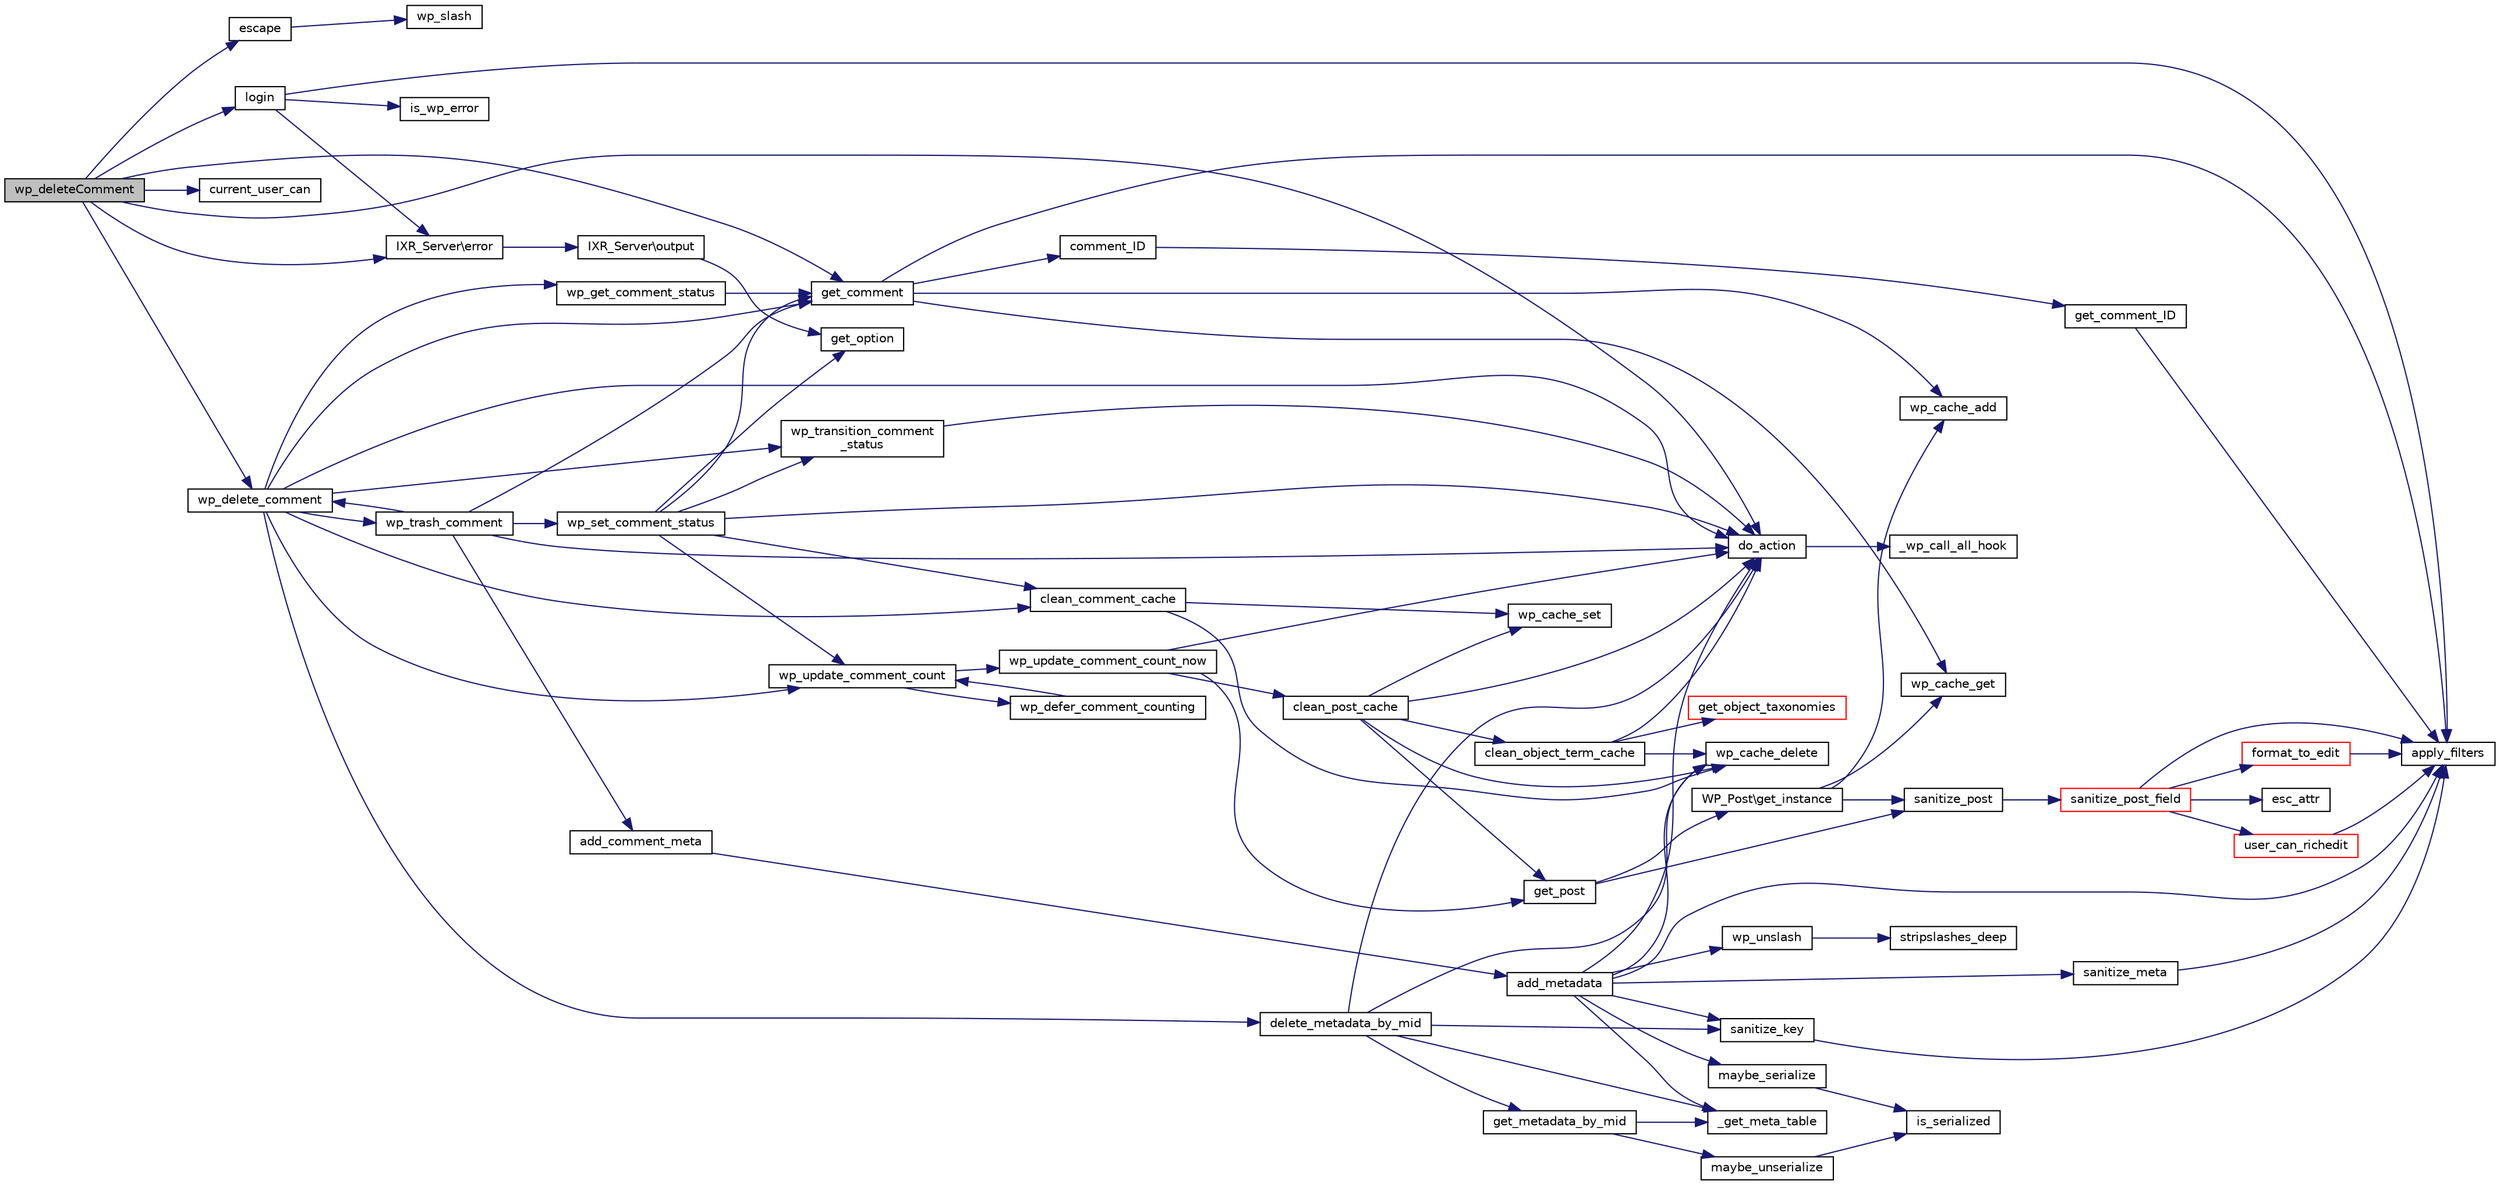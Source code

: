 digraph "wp_deleteComment"
{
  edge [fontname="Helvetica",fontsize="10",labelfontname="Helvetica",labelfontsize="10"];
  node [fontname="Helvetica",fontsize="10",shape=record];
  rankdir="LR";
  Node1 [label="wp_deleteComment",height=0.2,width=0.4,color="black", fillcolor="grey75", style="filled", fontcolor="black"];
  Node1 -> Node2 [color="midnightblue",fontsize="10",style="solid",fontname="Helvetica"];
  Node2 [label="escape",height=0.2,width=0.4,color="black", fillcolor="white", style="filled",URL="$classwp__xmlrpc__server.html#a63816d507f93588425abb61186129cc7"];
  Node2 -> Node3 [color="midnightblue",fontsize="10",style="solid",fontname="Helvetica"];
  Node3 [label="wp_slash",height=0.2,width=0.4,color="black", fillcolor="white", style="filled",URL="$formatting_8php.html#aa5eab0fce35c72689998f801b8fc7dfe"];
  Node1 -> Node4 [color="midnightblue",fontsize="10",style="solid",fontname="Helvetica"];
  Node4 [label="login",height=0.2,width=0.4,color="black", fillcolor="white", style="filled",URL="$classwp__xmlrpc__server.html#ad870c94a5775868891f6c50b9818d627"];
  Node4 -> Node5 [color="midnightblue",fontsize="10",style="solid",fontname="Helvetica"];
  Node5 [label="apply_filters",height=0.2,width=0.4,color="black", fillcolor="white", style="filled",URL="$load-scripts_8php.html#a54639394aa645a2277ea41f3cbd23247"];
  Node4 -> Node6 [color="midnightblue",fontsize="10",style="solid",fontname="Helvetica"];
  Node6 [label="IXR_Server\\error",height=0.2,width=0.4,color="black", fillcolor="white", style="filled",URL="$class_i_x_r___server.html#ab1bf1e04adffd0d87191b7234a18295c"];
  Node6 -> Node7 [color="midnightblue",fontsize="10",style="solid",fontname="Helvetica"];
  Node7 [label="IXR_Server\\output",height=0.2,width=0.4,color="black", fillcolor="white", style="filled",URL="$class_i_x_r___server.html#ab0ea2cdad4a5c3a60042c570e971329c"];
  Node7 -> Node8 [color="midnightblue",fontsize="10",style="solid",fontname="Helvetica"];
  Node8 [label="get_option",height=0.2,width=0.4,color="black", fillcolor="white", style="filled",URL="$load-scripts_8php.html#aaf1220eff85fdd291725eabf743b2ed3"];
  Node4 -> Node9 [color="midnightblue",fontsize="10",style="solid",fontname="Helvetica"];
  Node9 [label="is_wp_error",height=0.2,width=0.4,color="black", fillcolor="white", style="filled",URL="$class-wp-error_8php.html#a741b5ec807dbba8d2a0851e32e7d926c"];
  Node1 -> Node6 [color="midnightblue",fontsize="10",style="solid",fontname="Helvetica"];
  Node1 -> Node10 [color="midnightblue",fontsize="10",style="solid",fontname="Helvetica"];
  Node10 [label="current_user_can",height=0.2,width=0.4,color="black", fillcolor="white", style="filled",URL="$capabilities_8php.html#a3cea61656956bc24826e04276a5847fc"];
  Node1 -> Node11 [color="midnightblue",fontsize="10",style="solid",fontname="Helvetica"];
  Node11 [label="get_comment",height=0.2,width=0.4,color="black", fillcolor="white", style="filled",URL="$wp-includes_2comment_8php.html#abe85f29f5a3cb5cb574d8a87854cfb7a"];
  Node11 -> Node12 [color="midnightblue",fontsize="10",style="solid",fontname="Helvetica"];
  Node12 [label="wp_cache_add",height=0.2,width=0.4,color="black", fillcolor="white", style="filled",URL="$cache_8php.html#ac8a445bf911474acff976c696058ec1a"];
  Node11 -> Node13 [color="midnightblue",fontsize="10",style="solid",fontname="Helvetica"];
  Node13 [label="comment_ID",height=0.2,width=0.4,color="black", fillcolor="white", style="filled",URL="$comment-template_8php.html#a92a674efb6e1e3c620870fcb8159243f"];
  Node13 -> Node14 [color="midnightblue",fontsize="10",style="solid",fontname="Helvetica"];
  Node14 [label="get_comment_ID",height=0.2,width=0.4,color="black", fillcolor="white", style="filled",URL="$comment-template_8php.html#ac88ff553e31f2c6f0852b4aef68a189d"];
  Node14 -> Node5 [color="midnightblue",fontsize="10",style="solid",fontname="Helvetica"];
  Node11 -> Node15 [color="midnightblue",fontsize="10",style="solid",fontname="Helvetica"];
  Node15 [label="wp_cache_get",height=0.2,width=0.4,color="black", fillcolor="white", style="filled",URL="$cache_8php.html#a52d28494b9cb573cc6e70fb1443bc0d9"];
  Node11 -> Node5 [color="midnightblue",fontsize="10",style="solid",fontname="Helvetica"];
  Node1 -> Node16 [color="midnightblue",fontsize="10",style="solid",fontname="Helvetica"];
  Node16 [label="do_action",height=0.2,width=0.4,color="black", fillcolor="white", style="filled",URL="$wp-includes_2plugin_8php.html#aed75045b0b4572e55462b37b063a77cc"];
  Node16 -> Node17 [color="midnightblue",fontsize="10",style="solid",fontname="Helvetica"];
  Node17 [label="_wp_call_all_hook",height=0.2,width=0.4,color="black", fillcolor="white", style="filled",URL="$wp-includes_2plugin_8php.html#af891e88ab346a2da31111facfcf6b2cf"];
  Node1 -> Node18 [color="midnightblue",fontsize="10",style="solid",fontname="Helvetica"];
  Node18 [label="wp_delete_comment",height=0.2,width=0.4,color="black", fillcolor="white", style="filled",URL="$wp-includes_2comment_8php.html#a7754633416dca78a36ef5b4722e654b5"];
  Node18 -> Node11 [color="midnightblue",fontsize="10",style="solid",fontname="Helvetica"];
  Node18 -> Node19 [color="midnightblue",fontsize="10",style="solid",fontname="Helvetica"];
  Node19 [label="wp_get_comment_status",height=0.2,width=0.4,color="black", fillcolor="white", style="filled",URL="$wp-includes_2comment_8php.html#ad1516694f994fb605a8aa218ac0fafcf"];
  Node19 -> Node11 [color="midnightblue",fontsize="10",style="solid",fontname="Helvetica"];
  Node18 -> Node20 [color="midnightblue",fontsize="10",style="solid",fontname="Helvetica"];
  Node20 [label="wp_trash_comment",height=0.2,width=0.4,color="black", fillcolor="white", style="filled",URL="$wp-includes_2comment_8php.html#aea1c4f43ccdafd6389e3188637844128"];
  Node20 -> Node18 [color="midnightblue",fontsize="10",style="solid",fontname="Helvetica"];
  Node20 -> Node11 [color="midnightblue",fontsize="10",style="solid",fontname="Helvetica"];
  Node20 -> Node16 [color="midnightblue",fontsize="10",style="solid",fontname="Helvetica"];
  Node20 -> Node21 [color="midnightblue",fontsize="10",style="solid",fontname="Helvetica"];
  Node21 [label="wp_set_comment_status",height=0.2,width=0.4,color="black", fillcolor="white", style="filled",URL="$wp-includes_2comment_8php.html#afe01dce5c3f3e7d1f4586252df709e08"];
  Node21 -> Node8 [color="midnightblue",fontsize="10",style="solid",fontname="Helvetica"];
  Node21 -> Node11 [color="midnightblue",fontsize="10",style="solid",fontname="Helvetica"];
  Node21 -> Node22 [color="midnightblue",fontsize="10",style="solid",fontname="Helvetica"];
  Node22 [label="clean_comment_cache",height=0.2,width=0.4,color="black", fillcolor="white", style="filled",URL="$wp-includes_2comment_8php.html#ab5d7b3e35d90cf43027cb2cec33dc300"];
  Node22 -> Node23 [color="midnightblue",fontsize="10",style="solid",fontname="Helvetica"];
  Node23 [label="wp_cache_delete",height=0.2,width=0.4,color="black", fillcolor="white", style="filled",URL="$cache_8php.html#a5051b30effe4731d830d0a838121b867"];
  Node22 -> Node24 [color="midnightblue",fontsize="10",style="solid",fontname="Helvetica"];
  Node24 [label="wp_cache_set",height=0.2,width=0.4,color="black", fillcolor="white", style="filled",URL="$cache_8php.html#a6bee95fa01e871fb41c0f8b5fef71265"];
  Node21 -> Node16 [color="midnightblue",fontsize="10",style="solid",fontname="Helvetica"];
  Node21 -> Node25 [color="midnightblue",fontsize="10",style="solid",fontname="Helvetica"];
  Node25 [label="wp_transition_comment\l_status",height=0.2,width=0.4,color="black", fillcolor="white", style="filled",URL="$wp-includes_2comment_8php.html#a3dc2b81439f980ad1a35650a178674bb"];
  Node25 -> Node16 [color="midnightblue",fontsize="10",style="solid",fontname="Helvetica"];
  Node21 -> Node26 [color="midnightblue",fontsize="10",style="solid",fontname="Helvetica"];
  Node26 [label="wp_update_comment_count",height=0.2,width=0.4,color="black", fillcolor="white", style="filled",URL="$wp-includes_2comment_8php.html#a84076da5c19040d5cbf61625d44fdf31"];
  Node26 -> Node27 [color="midnightblue",fontsize="10",style="solid",fontname="Helvetica"];
  Node27 [label="wp_update_comment_count_now",height=0.2,width=0.4,color="black", fillcolor="white", style="filled",URL="$wp-includes_2comment_8php.html#ad53f91bed7930d17e2c11050ed87b9e3"];
  Node27 -> Node28 [color="midnightblue",fontsize="10",style="solid",fontname="Helvetica"];
  Node28 [label="get_post",height=0.2,width=0.4,color="black", fillcolor="white", style="filled",URL="$wp-includes_2post_8php.html#a39e30b5bbefa3b21d828591673150b89"];
  Node28 -> Node29 [color="midnightblue",fontsize="10",style="solid",fontname="Helvetica"];
  Node29 [label="sanitize_post",height=0.2,width=0.4,color="black", fillcolor="white", style="filled",URL="$wp-includes_2post_8php.html#a8eebee8e7e751c84f75b5d4da365438c"];
  Node29 -> Node30 [color="midnightblue",fontsize="10",style="solid",fontname="Helvetica"];
  Node30 [label="sanitize_post_field",height=0.2,width=0.4,color="red", fillcolor="white", style="filled",URL="$wp-includes_2post_8php.html#addfb1c1acdc2e6b318105d1ebb537ce8"];
  Node30 -> Node5 [color="midnightblue",fontsize="10",style="solid",fontname="Helvetica"];
  Node30 -> Node31 [color="midnightblue",fontsize="10",style="solid",fontname="Helvetica"];
  Node31 [label="format_to_edit",height=0.2,width=0.4,color="red", fillcolor="white", style="filled",URL="$formatting_8php.html#ab9c822878e20c6d12f6676e419164c10"];
  Node31 -> Node5 [color="midnightblue",fontsize="10",style="solid",fontname="Helvetica"];
  Node30 -> Node32 [color="midnightblue",fontsize="10",style="solid",fontname="Helvetica"];
  Node32 [label="user_can_richedit",height=0.2,width=0.4,color="red", fillcolor="white", style="filled",URL="$general-template_8php.html#abc7e66f079ed375f85bb40888057a3b1"];
  Node32 -> Node5 [color="midnightblue",fontsize="10",style="solid",fontname="Helvetica"];
  Node30 -> Node33 [color="midnightblue",fontsize="10",style="solid",fontname="Helvetica"];
  Node33 [label="esc_attr",height=0.2,width=0.4,color="black", fillcolor="white", style="filled",URL="$load-scripts_8php.html#a0cf0f358a47f49ebdba78be2ed10a41c"];
  Node28 -> Node34 [color="midnightblue",fontsize="10",style="solid",fontname="Helvetica"];
  Node34 [label="WP_Post\\get_instance",height=0.2,width=0.4,color="black", fillcolor="white", style="filled",URL="$class_w_p___post.html#aaa48c3381efbd06826faee0b4cd5ba36"];
  Node34 -> Node15 [color="midnightblue",fontsize="10",style="solid",fontname="Helvetica"];
  Node34 -> Node29 [color="midnightblue",fontsize="10",style="solid",fontname="Helvetica"];
  Node34 -> Node12 [color="midnightblue",fontsize="10",style="solid",fontname="Helvetica"];
  Node27 -> Node35 [color="midnightblue",fontsize="10",style="solid",fontname="Helvetica"];
  Node35 [label="clean_post_cache",height=0.2,width=0.4,color="black", fillcolor="white", style="filled",URL="$wp-includes_2post_8php.html#ad7ce8863b0c3c4b610ac6ae8d0b8121f"];
  Node35 -> Node28 [color="midnightblue",fontsize="10",style="solid",fontname="Helvetica"];
  Node35 -> Node23 [color="midnightblue",fontsize="10",style="solid",fontname="Helvetica"];
  Node35 -> Node36 [color="midnightblue",fontsize="10",style="solid",fontname="Helvetica"];
  Node36 [label="clean_object_term_cache",height=0.2,width=0.4,color="black", fillcolor="white", style="filled",URL="$wp-includes_2taxonomy_8php.html#ab018538c65d390d81d99166fa2f7c2e8"];
  Node36 -> Node37 [color="midnightblue",fontsize="10",style="solid",fontname="Helvetica"];
  Node37 [label="get_object_taxonomies",height=0.2,width=0.4,color="red", fillcolor="white", style="filled",URL="$wp-includes_2taxonomy_8php.html#aa3b28f1e1a36d4a0eed9202f6ef2f458"];
  Node36 -> Node23 [color="midnightblue",fontsize="10",style="solid",fontname="Helvetica"];
  Node36 -> Node16 [color="midnightblue",fontsize="10",style="solid",fontname="Helvetica"];
  Node35 -> Node16 [color="midnightblue",fontsize="10",style="solid",fontname="Helvetica"];
  Node35 -> Node24 [color="midnightblue",fontsize="10",style="solid",fontname="Helvetica"];
  Node27 -> Node16 [color="midnightblue",fontsize="10",style="solid",fontname="Helvetica"];
  Node26 -> Node38 [color="midnightblue",fontsize="10",style="solid",fontname="Helvetica"];
  Node38 [label="wp_defer_comment_counting",height=0.2,width=0.4,color="black", fillcolor="white", style="filled",URL="$wp-includes_2comment_8php.html#ad7b1d12cc2c02f9d9e8eb8ae993c2615"];
  Node38 -> Node26 [color="midnightblue",fontsize="10",style="solid",fontname="Helvetica"];
  Node20 -> Node39 [color="midnightblue",fontsize="10",style="solid",fontname="Helvetica"];
  Node39 [label="add_comment_meta",height=0.2,width=0.4,color="black", fillcolor="white", style="filled",URL="$wp-includes_2comment_8php.html#a2d67acfdbeffb29e8c2bd110e147af10"];
  Node39 -> Node40 [color="midnightblue",fontsize="10",style="solid",fontname="Helvetica"];
  Node40 [label="add_metadata",height=0.2,width=0.4,color="black", fillcolor="white", style="filled",URL="$meta_8php.html#ab5557d6589219e8cf8fd8eddb172172a"];
  Node40 -> Node41 [color="midnightblue",fontsize="10",style="solid",fontname="Helvetica"];
  Node41 [label="_get_meta_table",height=0.2,width=0.4,color="black", fillcolor="white", style="filled",URL="$meta_8php.html#a5611631808dc5835340f9c8f309743f6"];
  Node40 -> Node42 [color="midnightblue",fontsize="10",style="solid",fontname="Helvetica"];
  Node42 [label="sanitize_key",height=0.2,width=0.4,color="black", fillcolor="white", style="filled",URL="$formatting_8php.html#a0ebdd3bb5f66266f5302c24c3537fb50"];
  Node42 -> Node5 [color="midnightblue",fontsize="10",style="solid",fontname="Helvetica"];
  Node40 -> Node43 [color="midnightblue",fontsize="10",style="solid",fontname="Helvetica"];
  Node43 [label="wp_unslash",height=0.2,width=0.4,color="black", fillcolor="white", style="filled",URL="$formatting_8php.html#a6dba609f82ebf662ef06615fac81a032"];
  Node43 -> Node44 [color="midnightblue",fontsize="10",style="solid",fontname="Helvetica"];
  Node44 [label="stripslashes_deep",height=0.2,width=0.4,color="black", fillcolor="white", style="filled",URL="$formatting_8php.html#a3b974f63529424e457b55f009a795461"];
  Node40 -> Node45 [color="midnightblue",fontsize="10",style="solid",fontname="Helvetica"];
  Node45 [label="sanitize_meta",height=0.2,width=0.4,color="black", fillcolor="white", style="filled",URL="$meta_8php.html#a548487296714f6667278139ad63b4465"];
  Node45 -> Node5 [color="midnightblue",fontsize="10",style="solid",fontname="Helvetica"];
  Node40 -> Node5 [color="midnightblue",fontsize="10",style="solid",fontname="Helvetica"];
  Node40 -> Node46 [color="midnightblue",fontsize="10",style="solid",fontname="Helvetica"];
  Node46 [label="maybe_serialize",height=0.2,width=0.4,color="black", fillcolor="white", style="filled",URL="$wp-includes_2functions_8php.html#a1bace460c1029f9db159014e197b0744"];
  Node46 -> Node47 [color="midnightblue",fontsize="10",style="solid",fontname="Helvetica"];
  Node47 [label="is_serialized",height=0.2,width=0.4,color="black", fillcolor="white", style="filled",URL="$wp-includes_2functions_8php.html#a72356a96b9449d3b2acd81b36cfc5c45"];
  Node40 -> Node16 [color="midnightblue",fontsize="10",style="solid",fontname="Helvetica"];
  Node40 -> Node23 [color="midnightblue",fontsize="10",style="solid",fontname="Helvetica"];
  Node18 -> Node16 [color="midnightblue",fontsize="10",style="solid",fontname="Helvetica"];
  Node18 -> Node22 [color="midnightblue",fontsize="10",style="solid",fontname="Helvetica"];
  Node18 -> Node48 [color="midnightblue",fontsize="10",style="solid",fontname="Helvetica"];
  Node48 [label="delete_metadata_by_mid",height=0.2,width=0.4,color="black", fillcolor="white", style="filled",URL="$meta_8php.html#a2deea9d7ae30dd0e9cd3353fb2907806"];
  Node48 -> Node41 [color="midnightblue",fontsize="10",style="solid",fontname="Helvetica"];
  Node48 -> Node42 [color="midnightblue",fontsize="10",style="solid",fontname="Helvetica"];
  Node48 -> Node49 [color="midnightblue",fontsize="10",style="solid",fontname="Helvetica"];
  Node49 [label="get_metadata_by_mid",height=0.2,width=0.4,color="black", fillcolor="white", style="filled",URL="$meta_8php.html#ad3d9d6ac672b7ab0599cdbe08195aef5"];
  Node49 -> Node41 [color="midnightblue",fontsize="10",style="solid",fontname="Helvetica"];
  Node49 -> Node50 [color="midnightblue",fontsize="10",style="solid",fontname="Helvetica"];
  Node50 [label="maybe_unserialize",height=0.2,width=0.4,color="black", fillcolor="white", style="filled",URL="$wp-includes_2functions_8php.html#a3c69a81464e61cfafd41fc129b6df2d4"];
  Node50 -> Node47 [color="midnightblue",fontsize="10",style="solid",fontname="Helvetica"];
  Node48 -> Node16 [color="midnightblue",fontsize="10",style="solid",fontname="Helvetica"];
  Node48 -> Node23 [color="midnightblue",fontsize="10",style="solid",fontname="Helvetica"];
  Node18 -> Node26 [color="midnightblue",fontsize="10",style="solid",fontname="Helvetica"];
  Node18 -> Node25 [color="midnightblue",fontsize="10",style="solid",fontname="Helvetica"];
}
